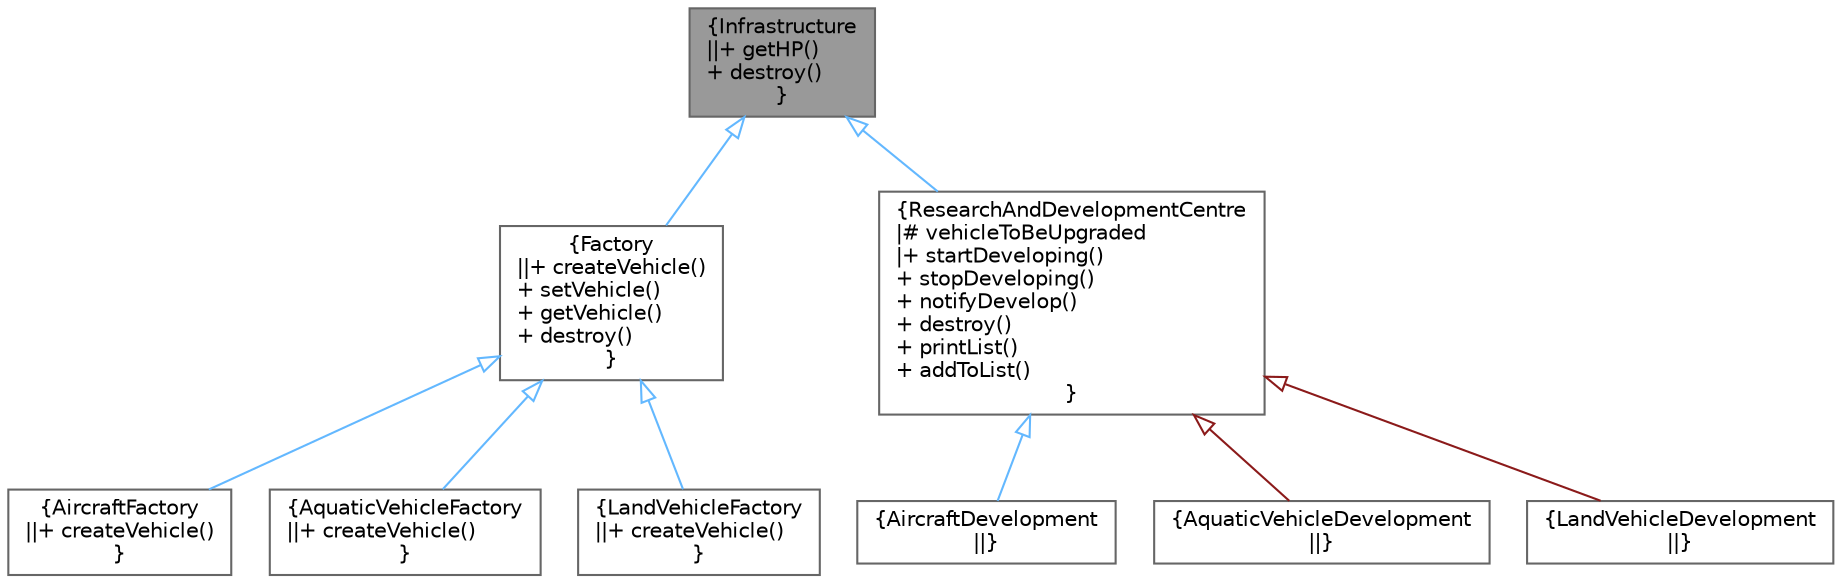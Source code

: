digraph "Infrastructure"
{
 // LATEX_PDF_SIZE
  bgcolor="transparent";
  edge [fontname=Helvetica,fontsize=10,labelfontname=Helvetica,labelfontsize=10];
  node [fontname=Helvetica,fontsize=10,shape=box,height=0.2,width=0.4];
  Node1 [label="{Infrastructure\n||+ getHP()\l+ destroy()\l}",height=0.2,width=0.4,color="gray40", fillcolor="grey60", style="filled", fontcolor="black",tooltip=" "];
  Node1 -> Node2 [dir="back",color="steelblue1",style="solid",arrowtail="onormal"];
  Node2 [label="{Factory\n||+ createVehicle()\l+ setVehicle()\l+ getVehicle()\l+ destroy()\l}",height=0.2,width=0.4,color="gray40", fillcolor="white", style="filled",URL="$class_factory.html",tooltip=" "];
  Node2 -> Node3 [dir="back",color="steelblue1",style="solid",arrowtail="onormal"];
  Node3 [label="{AircraftFactory\n||+ createVehicle()\l}",height=0.2,width=0.4,color="gray40", fillcolor="white", style="filled",URL="$class_aircraft_factory.html",tooltip=" "];
  Node2 -> Node4 [dir="back",color="steelblue1",style="solid",arrowtail="onormal"];
  Node4 [label="{AquaticVehicleFactory\n||+ createVehicle()\l}",height=0.2,width=0.4,color="gray40", fillcolor="white", style="filled",URL="$class_aquatic_vehicle_factory.html",tooltip=" "];
  Node2 -> Node5 [dir="back",color="steelblue1",style="solid",arrowtail="onormal"];
  Node5 [label="{LandVehicleFactory\n||+ createVehicle()\l}",height=0.2,width=0.4,color="gray40", fillcolor="white", style="filled",URL="$class_land_vehicle_factory.html",tooltip=" "];
  Node1 -> Node6 [dir="back",color="steelblue1",style="solid",arrowtail="onormal"];
  Node6 [label="{ResearchAndDevelopmentCentre\n|# vehicleToBeUpgraded\l|+ startDeveloping()\l+ stopDeveloping()\l+ notifyDevelop()\l+ destroy()\l+ printList()\l+ addToList()\l}",height=0.2,width=0.4,color="gray40", fillcolor="white", style="filled",URL="$class_research_and_development_centre.html",tooltip=" "];
  Node6 -> Node7 [dir="back",color="steelblue1",style="solid",arrowtail="onormal"];
  Node7 [label="{AircraftDevelopment\n||}",height=0.2,width=0.4,color="gray40", fillcolor="white", style="filled",URL="$class_aircraft_development.html",tooltip=" "];
  Node6 -> Node8 [dir="back",color="firebrick4",style="solid",arrowtail="onormal"];
  Node8 [label="{AquaticVehicleDevelopment\n||}",height=0.2,width=0.4,color="gray40", fillcolor="white", style="filled",URL="$class_aquatic_vehicle_development.html",tooltip=" "];
  Node6 -> Node9 [dir="back",color="firebrick4",style="solid",arrowtail="onormal"];
  Node9 [label="{LandVehicleDevelopment\n||}",height=0.2,width=0.4,color="gray40", fillcolor="white", style="filled",URL="$class_land_vehicle_development.html",tooltip=" "];
}
